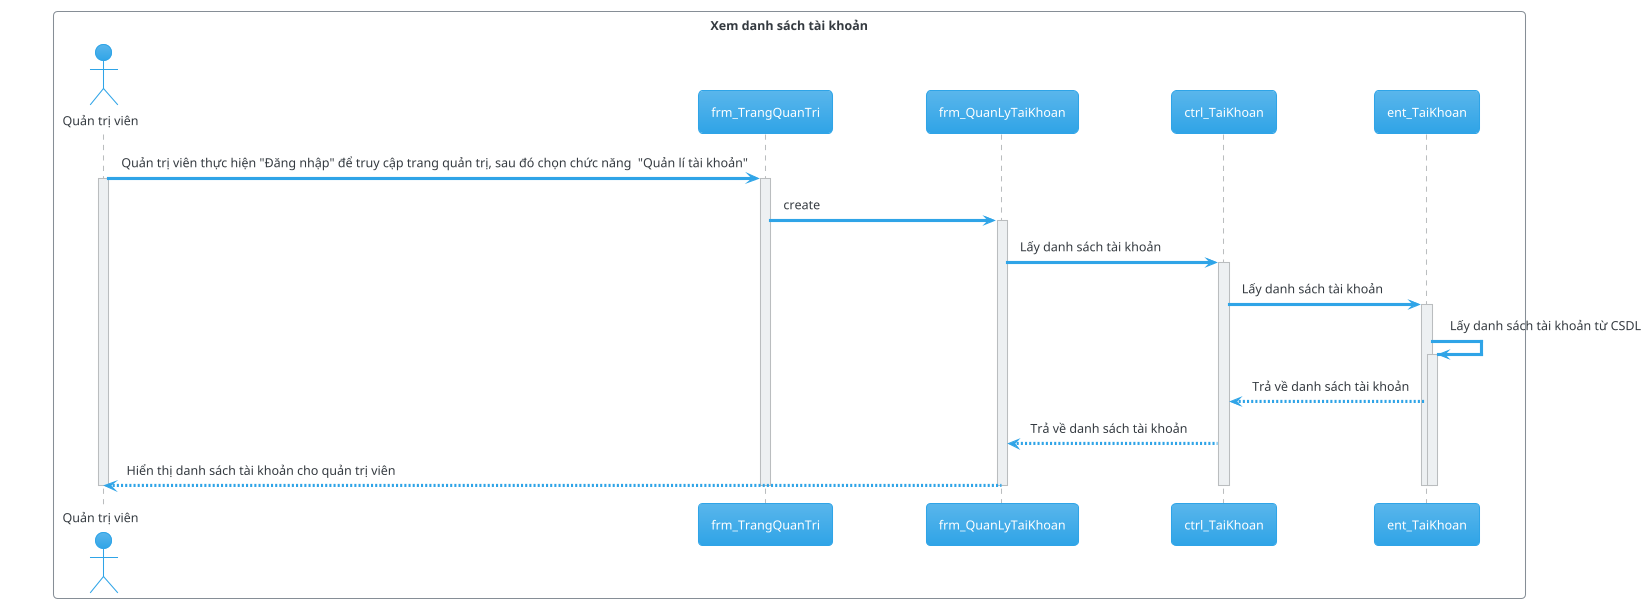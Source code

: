 @startuml

!theme cerulean

skinparam backgroundColor #FFFFFF

box "Xem danh sách tài khoản" #White
	actor "Quản trị viên" as user
	participant frm_TrangQuanTri as management
	participant frm_QuanLyTaiKhoan as account_management
	participant ctrl_TaiKhoan as ctrl_user
	participant ent_TaiKhoan as ent_user

	user -> management: Quản trị viên thực hiện "Đăng nhập" để truy cập trang quản trị, sau đó chọn chức năng  "Quản lí tài khoản"
	activate user

	activate management

	management -> account_management: create

	activate account_management

	account_management -> ctrl_user: Lấy danh sách tài khoản

	activate ctrl_user

	ctrl_user -> ent_user: Lấy danh sách tài khoản

	activate ent_user

	ent_user -> ent_user: Lấy danh sách tài khoản từ CSDL

	activate ent_user

	ent_user --> ctrl_user: Trả về danh sách tài khoản

	ctrl_user --> account_management: Trả về danh sách tài khoản

	account_management --> user: Hiển thị danh sách tài khoản cho quản trị viên

	deactivate account_management

	deactivate ent_user

	deactivate ent_user

	deactivate ctrl_user

	deactivate management

	deactivate user
end box

@enduml


